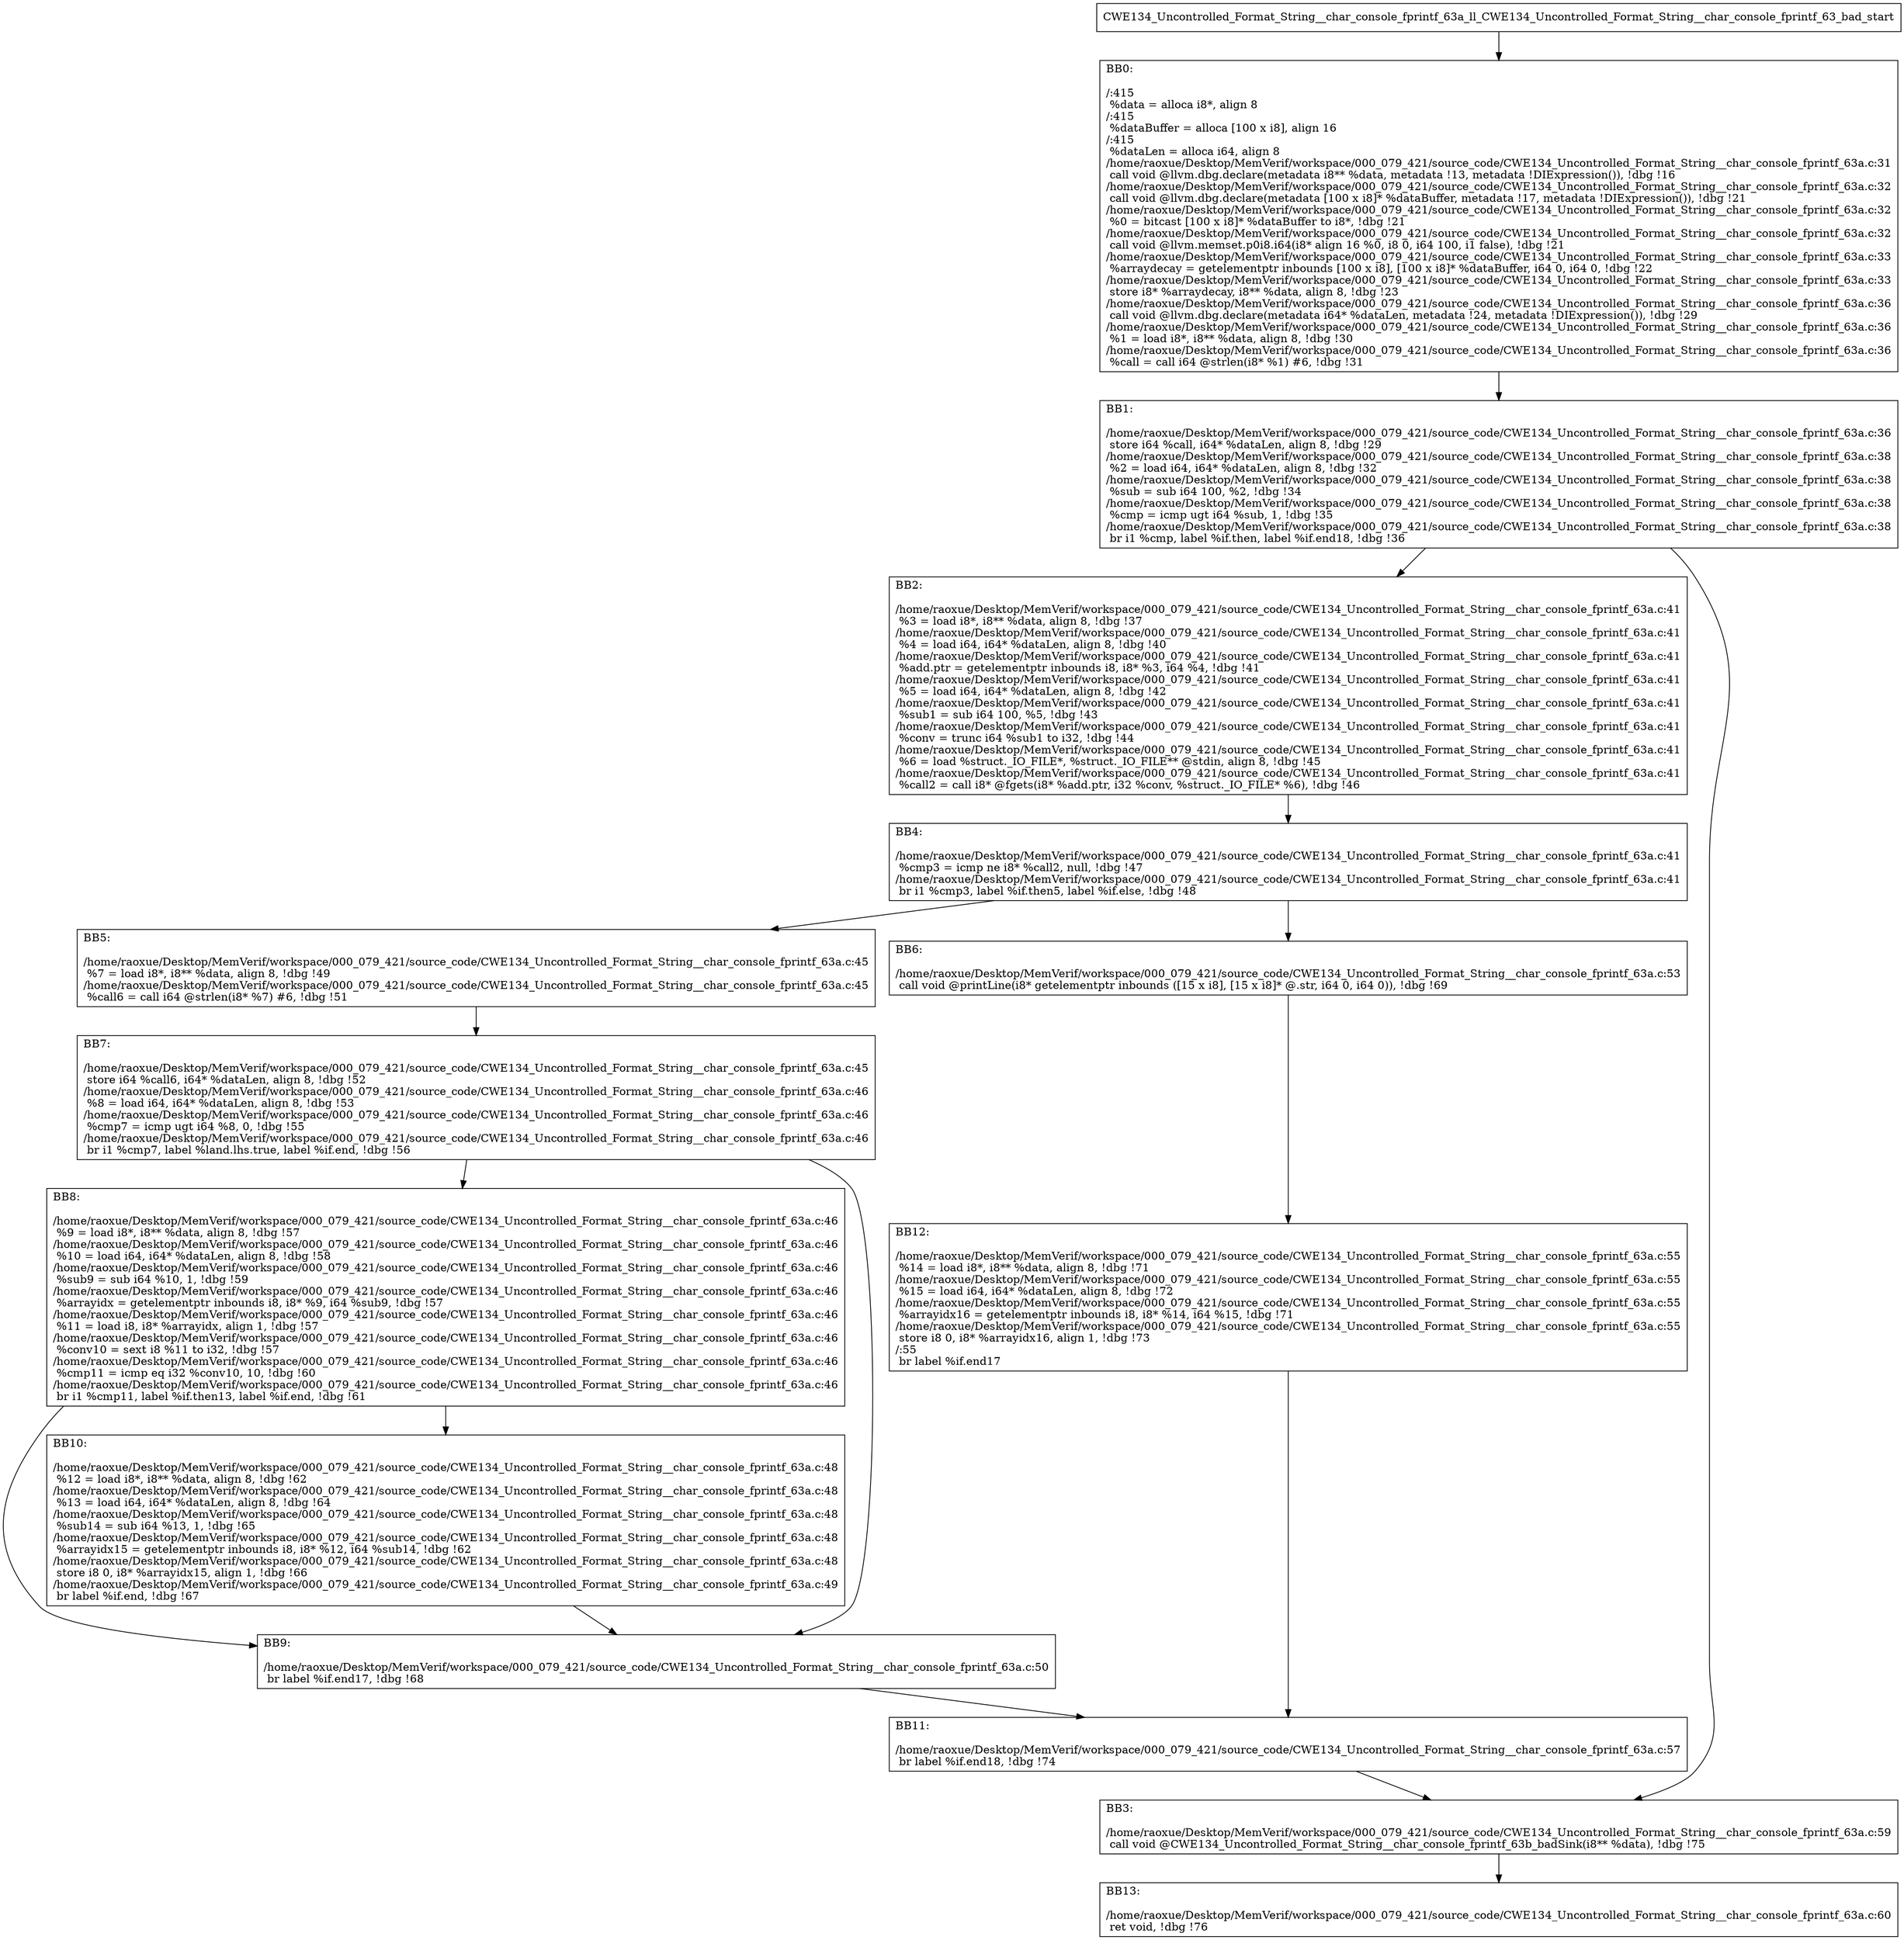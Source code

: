 digraph "CFG for'CWE134_Uncontrolled_Format_String__char_console_fprintf_63a_ll_CWE134_Uncontrolled_Format_String__char_console_fprintf_63_bad' function" {
	BBCWE134_Uncontrolled_Format_String__char_console_fprintf_63a_ll_CWE134_Uncontrolled_Format_String__char_console_fprintf_63_bad_start[shape=record,label="{CWE134_Uncontrolled_Format_String__char_console_fprintf_63a_ll_CWE134_Uncontrolled_Format_String__char_console_fprintf_63_bad_start}"];
	BBCWE134_Uncontrolled_Format_String__char_console_fprintf_63a_ll_CWE134_Uncontrolled_Format_String__char_console_fprintf_63_bad_start-> CWE134_Uncontrolled_Format_String__char_console_fprintf_63a_ll_CWE134_Uncontrolled_Format_String__char_console_fprintf_63_badBB0;
	CWE134_Uncontrolled_Format_String__char_console_fprintf_63a_ll_CWE134_Uncontrolled_Format_String__char_console_fprintf_63_badBB0 [shape=record, label="{BB0:\l\l/:415\l
  %data = alloca i8*, align 8\l
/:415\l
  %dataBuffer = alloca [100 x i8], align 16\l
/:415\l
  %dataLen = alloca i64, align 8\l
/home/raoxue/Desktop/MemVerif/workspace/000_079_421/source_code/CWE134_Uncontrolled_Format_String__char_console_fprintf_63a.c:31\l
  call void @llvm.dbg.declare(metadata i8** %data, metadata !13, metadata !DIExpression()), !dbg !16\l
/home/raoxue/Desktop/MemVerif/workspace/000_079_421/source_code/CWE134_Uncontrolled_Format_String__char_console_fprintf_63a.c:32\l
  call void @llvm.dbg.declare(metadata [100 x i8]* %dataBuffer, metadata !17, metadata !DIExpression()), !dbg !21\l
/home/raoxue/Desktop/MemVerif/workspace/000_079_421/source_code/CWE134_Uncontrolled_Format_String__char_console_fprintf_63a.c:32\l
  %0 = bitcast [100 x i8]* %dataBuffer to i8*, !dbg !21\l
/home/raoxue/Desktop/MemVerif/workspace/000_079_421/source_code/CWE134_Uncontrolled_Format_String__char_console_fprintf_63a.c:32\l
  call void @llvm.memset.p0i8.i64(i8* align 16 %0, i8 0, i64 100, i1 false), !dbg !21\l
/home/raoxue/Desktop/MemVerif/workspace/000_079_421/source_code/CWE134_Uncontrolled_Format_String__char_console_fprintf_63a.c:33\l
  %arraydecay = getelementptr inbounds [100 x i8], [100 x i8]* %dataBuffer, i64 0, i64 0, !dbg !22\l
/home/raoxue/Desktop/MemVerif/workspace/000_079_421/source_code/CWE134_Uncontrolled_Format_String__char_console_fprintf_63a.c:33\l
  store i8* %arraydecay, i8** %data, align 8, !dbg !23\l
/home/raoxue/Desktop/MemVerif/workspace/000_079_421/source_code/CWE134_Uncontrolled_Format_String__char_console_fprintf_63a.c:36\l
  call void @llvm.dbg.declare(metadata i64* %dataLen, metadata !24, metadata !DIExpression()), !dbg !29\l
/home/raoxue/Desktop/MemVerif/workspace/000_079_421/source_code/CWE134_Uncontrolled_Format_String__char_console_fprintf_63a.c:36\l
  %1 = load i8*, i8** %data, align 8, !dbg !30\l
/home/raoxue/Desktop/MemVerif/workspace/000_079_421/source_code/CWE134_Uncontrolled_Format_String__char_console_fprintf_63a.c:36\l
  %call = call i64 @strlen(i8* %1) #6, !dbg !31\l
}"];
	CWE134_Uncontrolled_Format_String__char_console_fprintf_63a_ll_CWE134_Uncontrolled_Format_String__char_console_fprintf_63_badBB0-> CWE134_Uncontrolled_Format_String__char_console_fprintf_63a_ll_CWE134_Uncontrolled_Format_String__char_console_fprintf_63_badBB1;
	CWE134_Uncontrolled_Format_String__char_console_fprintf_63a_ll_CWE134_Uncontrolled_Format_String__char_console_fprintf_63_badBB1 [shape=record, label="{BB1:\l\l/home/raoxue/Desktop/MemVerif/workspace/000_079_421/source_code/CWE134_Uncontrolled_Format_String__char_console_fprintf_63a.c:36\l
  store i64 %call, i64* %dataLen, align 8, !dbg !29\l
/home/raoxue/Desktop/MemVerif/workspace/000_079_421/source_code/CWE134_Uncontrolled_Format_String__char_console_fprintf_63a.c:38\l
  %2 = load i64, i64* %dataLen, align 8, !dbg !32\l
/home/raoxue/Desktop/MemVerif/workspace/000_079_421/source_code/CWE134_Uncontrolled_Format_String__char_console_fprintf_63a.c:38\l
  %sub = sub i64 100, %2, !dbg !34\l
/home/raoxue/Desktop/MemVerif/workspace/000_079_421/source_code/CWE134_Uncontrolled_Format_String__char_console_fprintf_63a.c:38\l
  %cmp = icmp ugt i64 %sub, 1, !dbg !35\l
/home/raoxue/Desktop/MemVerif/workspace/000_079_421/source_code/CWE134_Uncontrolled_Format_String__char_console_fprintf_63a.c:38\l
  br i1 %cmp, label %if.then, label %if.end18, !dbg !36\l
}"];
	CWE134_Uncontrolled_Format_String__char_console_fprintf_63a_ll_CWE134_Uncontrolled_Format_String__char_console_fprintf_63_badBB1-> CWE134_Uncontrolled_Format_String__char_console_fprintf_63a_ll_CWE134_Uncontrolled_Format_String__char_console_fprintf_63_badBB2;
	CWE134_Uncontrolled_Format_String__char_console_fprintf_63a_ll_CWE134_Uncontrolled_Format_String__char_console_fprintf_63_badBB1-> CWE134_Uncontrolled_Format_String__char_console_fprintf_63a_ll_CWE134_Uncontrolled_Format_String__char_console_fprintf_63_badBB3;
	CWE134_Uncontrolled_Format_String__char_console_fprintf_63a_ll_CWE134_Uncontrolled_Format_String__char_console_fprintf_63_badBB2 [shape=record, label="{BB2:\l\l/home/raoxue/Desktop/MemVerif/workspace/000_079_421/source_code/CWE134_Uncontrolled_Format_String__char_console_fprintf_63a.c:41\l
  %3 = load i8*, i8** %data, align 8, !dbg !37\l
/home/raoxue/Desktop/MemVerif/workspace/000_079_421/source_code/CWE134_Uncontrolled_Format_String__char_console_fprintf_63a.c:41\l
  %4 = load i64, i64* %dataLen, align 8, !dbg !40\l
/home/raoxue/Desktop/MemVerif/workspace/000_079_421/source_code/CWE134_Uncontrolled_Format_String__char_console_fprintf_63a.c:41\l
  %add.ptr = getelementptr inbounds i8, i8* %3, i64 %4, !dbg !41\l
/home/raoxue/Desktop/MemVerif/workspace/000_079_421/source_code/CWE134_Uncontrolled_Format_String__char_console_fprintf_63a.c:41\l
  %5 = load i64, i64* %dataLen, align 8, !dbg !42\l
/home/raoxue/Desktop/MemVerif/workspace/000_079_421/source_code/CWE134_Uncontrolled_Format_String__char_console_fprintf_63a.c:41\l
  %sub1 = sub i64 100, %5, !dbg !43\l
/home/raoxue/Desktop/MemVerif/workspace/000_079_421/source_code/CWE134_Uncontrolled_Format_String__char_console_fprintf_63a.c:41\l
  %conv = trunc i64 %sub1 to i32, !dbg !44\l
/home/raoxue/Desktop/MemVerif/workspace/000_079_421/source_code/CWE134_Uncontrolled_Format_String__char_console_fprintf_63a.c:41\l
  %6 = load %struct._IO_FILE*, %struct._IO_FILE** @stdin, align 8, !dbg !45\l
/home/raoxue/Desktop/MemVerif/workspace/000_079_421/source_code/CWE134_Uncontrolled_Format_String__char_console_fprintf_63a.c:41\l
  %call2 = call i8* @fgets(i8* %add.ptr, i32 %conv, %struct._IO_FILE* %6), !dbg !46\l
}"];
	CWE134_Uncontrolled_Format_String__char_console_fprintf_63a_ll_CWE134_Uncontrolled_Format_String__char_console_fprintf_63_badBB2-> CWE134_Uncontrolled_Format_String__char_console_fprintf_63a_ll_CWE134_Uncontrolled_Format_String__char_console_fprintf_63_badBB4;
	CWE134_Uncontrolled_Format_String__char_console_fprintf_63a_ll_CWE134_Uncontrolled_Format_String__char_console_fprintf_63_badBB4 [shape=record, label="{BB4:\l\l/home/raoxue/Desktop/MemVerif/workspace/000_079_421/source_code/CWE134_Uncontrolled_Format_String__char_console_fprintf_63a.c:41\l
  %cmp3 = icmp ne i8* %call2, null, !dbg !47\l
/home/raoxue/Desktop/MemVerif/workspace/000_079_421/source_code/CWE134_Uncontrolled_Format_String__char_console_fprintf_63a.c:41\l
  br i1 %cmp3, label %if.then5, label %if.else, !dbg !48\l
}"];
	CWE134_Uncontrolled_Format_String__char_console_fprintf_63a_ll_CWE134_Uncontrolled_Format_String__char_console_fprintf_63_badBB4-> CWE134_Uncontrolled_Format_String__char_console_fprintf_63a_ll_CWE134_Uncontrolled_Format_String__char_console_fprintf_63_badBB5;
	CWE134_Uncontrolled_Format_String__char_console_fprintf_63a_ll_CWE134_Uncontrolled_Format_String__char_console_fprintf_63_badBB4-> CWE134_Uncontrolled_Format_String__char_console_fprintf_63a_ll_CWE134_Uncontrolled_Format_String__char_console_fprintf_63_badBB6;
	CWE134_Uncontrolled_Format_String__char_console_fprintf_63a_ll_CWE134_Uncontrolled_Format_String__char_console_fprintf_63_badBB5 [shape=record, label="{BB5:\l\l/home/raoxue/Desktop/MemVerif/workspace/000_079_421/source_code/CWE134_Uncontrolled_Format_String__char_console_fprintf_63a.c:45\l
  %7 = load i8*, i8** %data, align 8, !dbg !49\l
/home/raoxue/Desktop/MemVerif/workspace/000_079_421/source_code/CWE134_Uncontrolled_Format_String__char_console_fprintf_63a.c:45\l
  %call6 = call i64 @strlen(i8* %7) #6, !dbg !51\l
}"];
	CWE134_Uncontrolled_Format_String__char_console_fprintf_63a_ll_CWE134_Uncontrolled_Format_String__char_console_fprintf_63_badBB5-> CWE134_Uncontrolled_Format_String__char_console_fprintf_63a_ll_CWE134_Uncontrolled_Format_String__char_console_fprintf_63_badBB7;
	CWE134_Uncontrolled_Format_String__char_console_fprintf_63a_ll_CWE134_Uncontrolled_Format_String__char_console_fprintf_63_badBB7 [shape=record, label="{BB7:\l\l/home/raoxue/Desktop/MemVerif/workspace/000_079_421/source_code/CWE134_Uncontrolled_Format_String__char_console_fprintf_63a.c:45\l
  store i64 %call6, i64* %dataLen, align 8, !dbg !52\l
/home/raoxue/Desktop/MemVerif/workspace/000_079_421/source_code/CWE134_Uncontrolled_Format_String__char_console_fprintf_63a.c:46\l
  %8 = load i64, i64* %dataLen, align 8, !dbg !53\l
/home/raoxue/Desktop/MemVerif/workspace/000_079_421/source_code/CWE134_Uncontrolled_Format_String__char_console_fprintf_63a.c:46\l
  %cmp7 = icmp ugt i64 %8, 0, !dbg !55\l
/home/raoxue/Desktop/MemVerif/workspace/000_079_421/source_code/CWE134_Uncontrolled_Format_String__char_console_fprintf_63a.c:46\l
  br i1 %cmp7, label %land.lhs.true, label %if.end, !dbg !56\l
}"];
	CWE134_Uncontrolled_Format_String__char_console_fprintf_63a_ll_CWE134_Uncontrolled_Format_String__char_console_fprintf_63_badBB7-> CWE134_Uncontrolled_Format_String__char_console_fprintf_63a_ll_CWE134_Uncontrolled_Format_String__char_console_fprintf_63_badBB8;
	CWE134_Uncontrolled_Format_String__char_console_fprintf_63a_ll_CWE134_Uncontrolled_Format_String__char_console_fprintf_63_badBB7-> CWE134_Uncontrolled_Format_String__char_console_fprintf_63a_ll_CWE134_Uncontrolled_Format_String__char_console_fprintf_63_badBB9;
	CWE134_Uncontrolled_Format_String__char_console_fprintf_63a_ll_CWE134_Uncontrolled_Format_String__char_console_fprintf_63_badBB8 [shape=record, label="{BB8:\l\l/home/raoxue/Desktop/MemVerif/workspace/000_079_421/source_code/CWE134_Uncontrolled_Format_String__char_console_fprintf_63a.c:46\l
  %9 = load i8*, i8** %data, align 8, !dbg !57\l
/home/raoxue/Desktop/MemVerif/workspace/000_079_421/source_code/CWE134_Uncontrolled_Format_String__char_console_fprintf_63a.c:46\l
  %10 = load i64, i64* %dataLen, align 8, !dbg !58\l
/home/raoxue/Desktop/MemVerif/workspace/000_079_421/source_code/CWE134_Uncontrolled_Format_String__char_console_fprintf_63a.c:46\l
  %sub9 = sub i64 %10, 1, !dbg !59\l
/home/raoxue/Desktop/MemVerif/workspace/000_079_421/source_code/CWE134_Uncontrolled_Format_String__char_console_fprintf_63a.c:46\l
  %arrayidx = getelementptr inbounds i8, i8* %9, i64 %sub9, !dbg !57\l
/home/raoxue/Desktop/MemVerif/workspace/000_079_421/source_code/CWE134_Uncontrolled_Format_String__char_console_fprintf_63a.c:46\l
  %11 = load i8, i8* %arrayidx, align 1, !dbg !57\l
/home/raoxue/Desktop/MemVerif/workspace/000_079_421/source_code/CWE134_Uncontrolled_Format_String__char_console_fprintf_63a.c:46\l
  %conv10 = sext i8 %11 to i32, !dbg !57\l
/home/raoxue/Desktop/MemVerif/workspace/000_079_421/source_code/CWE134_Uncontrolled_Format_String__char_console_fprintf_63a.c:46\l
  %cmp11 = icmp eq i32 %conv10, 10, !dbg !60\l
/home/raoxue/Desktop/MemVerif/workspace/000_079_421/source_code/CWE134_Uncontrolled_Format_String__char_console_fprintf_63a.c:46\l
  br i1 %cmp11, label %if.then13, label %if.end, !dbg !61\l
}"];
	CWE134_Uncontrolled_Format_String__char_console_fprintf_63a_ll_CWE134_Uncontrolled_Format_String__char_console_fprintf_63_badBB8-> CWE134_Uncontrolled_Format_String__char_console_fprintf_63a_ll_CWE134_Uncontrolled_Format_String__char_console_fprintf_63_badBB10;
	CWE134_Uncontrolled_Format_String__char_console_fprintf_63a_ll_CWE134_Uncontrolled_Format_String__char_console_fprintf_63_badBB8-> CWE134_Uncontrolled_Format_String__char_console_fprintf_63a_ll_CWE134_Uncontrolled_Format_String__char_console_fprintf_63_badBB9;
	CWE134_Uncontrolled_Format_String__char_console_fprintf_63a_ll_CWE134_Uncontrolled_Format_String__char_console_fprintf_63_badBB10 [shape=record, label="{BB10:\l\l/home/raoxue/Desktop/MemVerif/workspace/000_079_421/source_code/CWE134_Uncontrolled_Format_String__char_console_fprintf_63a.c:48\l
  %12 = load i8*, i8** %data, align 8, !dbg !62\l
/home/raoxue/Desktop/MemVerif/workspace/000_079_421/source_code/CWE134_Uncontrolled_Format_String__char_console_fprintf_63a.c:48\l
  %13 = load i64, i64* %dataLen, align 8, !dbg !64\l
/home/raoxue/Desktop/MemVerif/workspace/000_079_421/source_code/CWE134_Uncontrolled_Format_String__char_console_fprintf_63a.c:48\l
  %sub14 = sub i64 %13, 1, !dbg !65\l
/home/raoxue/Desktop/MemVerif/workspace/000_079_421/source_code/CWE134_Uncontrolled_Format_String__char_console_fprintf_63a.c:48\l
  %arrayidx15 = getelementptr inbounds i8, i8* %12, i64 %sub14, !dbg !62\l
/home/raoxue/Desktop/MemVerif/workspace/000_079_421/source_code/CWE134_Uncontrolled_Format_String__char_console_fprintf_63a.c:48\l
  store i8 0, i8* %arrayidx15, align 1, !dbg !66\l
/home/raoxue/Desktop/MemVerif/workspace/000_079_421/source_code/CWE134_Uncontrolled_Format_String__char_console_fprintf_63a.c:49\l
  br label %if.end, !dbg !67\l
}"];
	CWE134_Uncontrolled_Format_String__char_console_fprintf_63a_ll_CWE134_Uncontrolled_Format_String__char_console_fprintf_63_badBB10-> CWE134_Uncontrolled_Format_String__char_console_fprintf_63a_ll_CWE134_Uncontrolled_Format_String__char_console_fprintf_63_badBB9;
	CWE134_Uncontrolled_Format_String__char_console_fprintf_63a_ll_CWE134_Uncontrolled_Format_String__char_console_fprintf_63_badBB9 [shape=record, label="{BB9:\l\l/home/raoxue/Desktop/MemVerif/workspace/000_079_421/source_code/CWE134_Uncontrolled_Format_String__char_console_fprintf_63a.c:50\l
  br label %if.end17, !dbg !68\l
}"];
	CWE134_Uncontrolled_Format_String__char_console_fprintf_63a_ll_CWE134_Uncontrolled_Format_String__char_console_fprintf_63_badBB9-> CWE134_Uncontrolled_Format_String__char_console_fprintf_63a_ll_CWE134_Uncontrolled_Format_String__char_console_fprintf_63_badBB11;
	CWE134_Uncontrolled_Format_String__char_console_fprintf_63a_ll_CWE134_Uncontrolled_Format_String__char_console_fprintf_63_badBB6 [shape=record, label="{BB6:\l\l/home/raoxue/Desktop/MemVerif/workspace/000_079_421/source_code/CWE134_Uncontrolled_Format_String__char_console_fprintf_63a.c:53\l
  call void @printLine(i8* getelementptr inbounds ([15 x i8], [15 x i8]* @.str, i64 0, i64 0)), !dbg !69\l
}"];
	CWE134_Uncontrolled_Format_String__char_console_fprintf_63a_ll_CWE134_Uncontrolled_Format_String__char_console_fprintf_63_badBB6-> CWE134_Uncontrolled_Format_String__char_console_fprintf_63a_ll_CWE134_Uncontrolled_Format_String__char_console_fprintf_63_badBB12;
	CWE134_Uncontrolled_Format_String__char_console_fprintf_63a_ll_CWE134_Uncontrolled_Format_String__char_console_fprintf_63_badBB12 [shape=record, label="{BB12:\l\l/home/raoxue/Desktop/MemVerif/workspace/000_079_421/source_code/CWE134_Uncontrolled_Format_String__char_console_fprintf_63a.c:55\l
  %14 = load i8*, i8** %data, align 8, !dbg !71\l
/home/raoxue/Desktop/MemVerif/workspace/000_079_421/source_code/CWE134_Uncontrolled_Format_String__char_console_fprintf_63a.c:55\l
  %15 = load i64, i64* %dataLen, align 8, !dbg !72\l
/home/raoxue/Desktop/MemVerif/workspace/000_079_421/source_code/CWE134_Uncontrolled_Format_String__char_console_fprintf_63a.c:55\l
  %arrayidx16 = getelementptr inbounds i8, i8* %14, i64 %15, !dbg !71\l
/home/raoxue/Desktop/MemVerif/workspace/000_079_421/source_code/CWE134_Uncontrolled_Format_String__char_console_fprintf_63a.c:55\l
  store i8 0, i8* %arrayidx16, align 1, !dbg !73\l
/:55\l
  br label %if.end17\l
}"];
	CWE134_Uncontrolled_Format_String__char_console_fprintf_63a_ll_CWE134_Uncontrolled_Format_String__char_console_fprintf_63_badBB12-> CWE134_Uncontrolled_Format_String__char_console_fprintf_63a_ll_CWE134_Uncontrolled_Format_String__char_console_fprintf_63_badBB11;
	CWE134_Uncontrolled_Format_String__char_console_fprintf_63a_ll_CWE134_Uncontrolled_Format_String__char_console_fprintf_63_badBB11 [shape=record, label="{BB11:\l\l/home/raoxue/Desktop/MemVerif/workspace/000_079_421/source_code/CWE134_Uncontrolled_Format_String__char_console_fprintf_63a.c:57\l
  br label %if.end18, !dbg !74\l
}"];
	CWE134_Uncontrolled_Format_String__char_console_fprintf_63a_ll_CWE134_Uncontrolled_Format_String__char_console_fprintf_63_badBB11-> CWE134_Uncontrolled_Format_String__char_console_fprintf_63a_ll_CWE134_Uncontrolled_Format_String__char_console_fprintf_63_badBB3;
	CWE134_Uncontrolled_Format_String__char_console_fprintf_63a_ll_CWE134_Uncontrolled_Format_String__char_console_fprintf_63_badBB3 [shape=record, label="{BB3:\l\l/home/raoxue/Desktop/MemVerif/workspace/000_079_421/source_code/CWE134_Uncontrolled_Format_String__char_console_fprintf_63a.c:59\l
  call void @CWE134_Uncontrolled_Format_String__char_console_fprintf_63b_badSink(i8** %data), !dbg !75\l
}"];
	CWE134_Uncontrolled_Format_String__char_console_fprintf_63a_ll_CWE134_Uncontrolled_Format_String__char_console_fprintf_63_badBB3-> CWE134_Uncontrolled_Format_String__char_console_fprintf_63a_ll_CWE134_Uncontrolled_Format_String__char_console_fprintf_63_badBB13;
	CWE134_Uncontrolled_Format_String__char_console_fprintf_63a_ll_CWE134_Uncontrolled_Format_String__char_console_fprintf_63_badBB13 [shape=record, label="{BB13:\l\l/home/raoxue/Desktop/MemVerif/workspace/000_079_421/source_code/CWE134_Uncontrolled_Format_String__char_console_fprintf_63a.c:60\l
  ret void, !dbg !76\l
}"];
}
